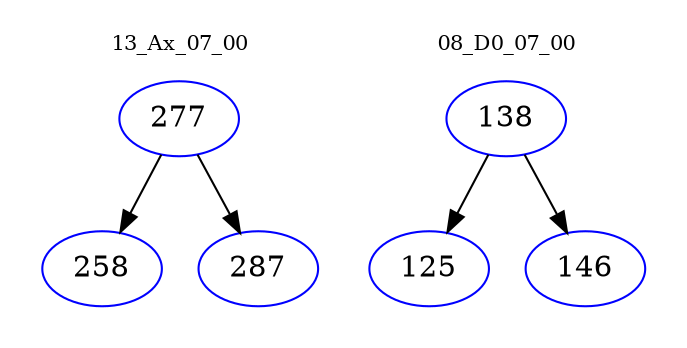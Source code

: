 digraph{
subgraph cluster_0 {
color = white
label = "13_Ax_07_00";
fontsize=10;
T0_277 [label="277", color="blue"]
T0_277 -> T0_258 [color="black"]
T0_258 [label="258", color="blue"]
T0_277 -> T0_287 [color="black"]
T0_287 [label="287", color="blue"]
}
subgraph cluster_1 {
color = white
label = "08_D0_07_00";
fontsize=10;
T1_138 [label="138", color="blue"]
T1_138 -> T1_125 [color="black"]
T1_125 [label="125", color="blue"]
T1_138 -> T1_146 [color="black"]
T1_146 [label="146", color="blue"]
}
}

